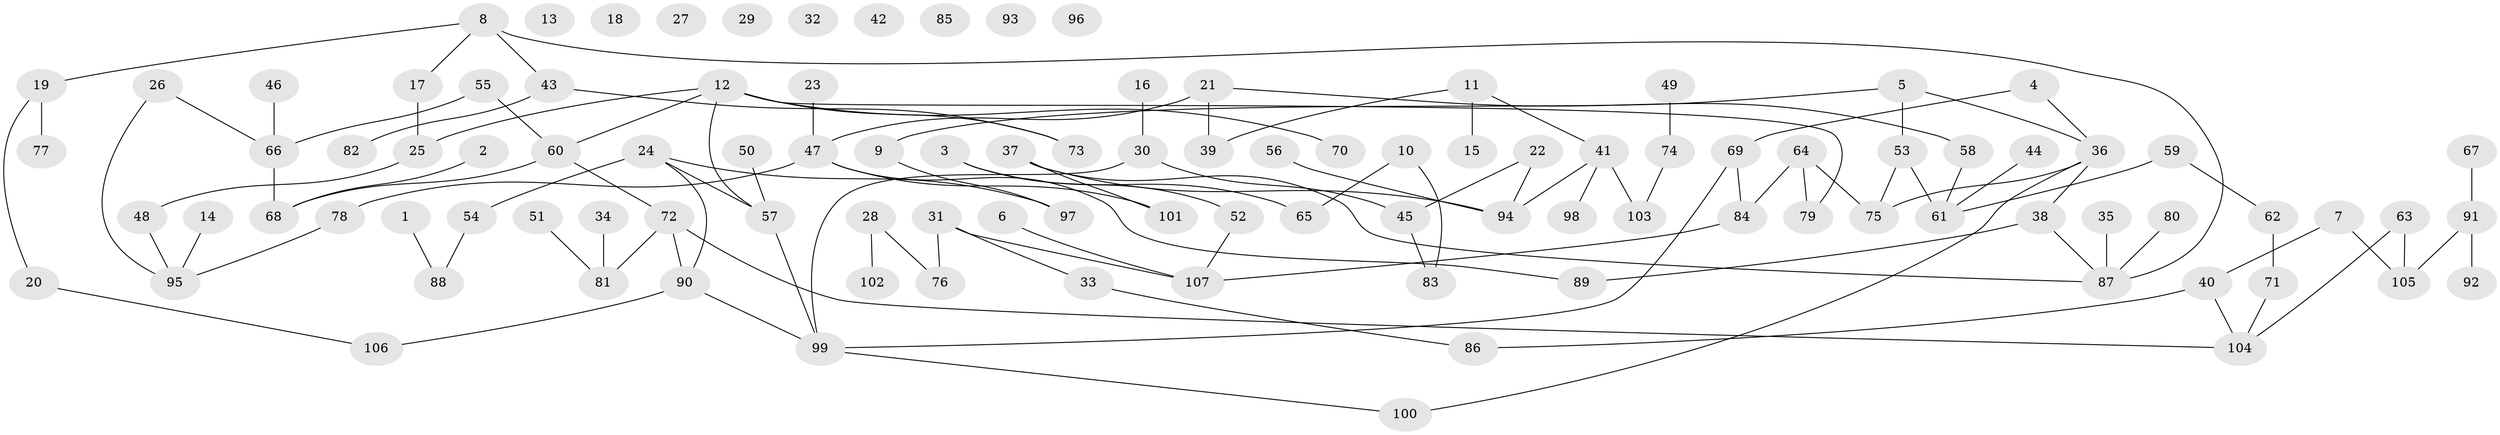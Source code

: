 // coarse degree distribution, {1: 0.22972972972972974, 2: 0.3108108108108108, 3: 0.13513513513513514, 5: 0.06756756756756757, 6: 0.08108108108108109, 0: 0.12162162162162163, 4: 0.05405405405405406}
// Generated by graph-tools (version 1.1) at 2025/23/03/03/25 07:23:28]
// undirected, 107 vertices, 118 edges
graph export_dot {
graph [start="1"]
  node [color=gray90,style=filled];
  1;
  2;
  3;
  4;
  5;
  6;
  7;
  8;
  9;
  10;
  11;
  12;
  13;
  14;
  15;
  16;
  17;
  18;
  19;
  20;
  21;
  22;
  23;
  24;
  25;
  26;
  27;
  28;
  29;
  30;
  31;
  32;
  33;
  34;
  35;
  36;
  37;
  38;
  39;
  40;
  41;
  42;
  43;
  44;
  45;
  46;
  47;
  48;
  49;
  50;
  51;
  52;
  53;
  54;
  55;
  56;
  57;
  58;
  59;
  60;
  61;
  62;
  63;
  64;
  65;
  66;
  67;
  68;
  69;
  70;
  71;
  72;
  73;
  74;
  75;
  76;
  77;
  78;
  79;
  80;
  81;
  82;
  83;
  84;
  85;
  86;
  87;
  88;
  89;
  90;
  91;
  92;
  93;
  94;
  95;
  96;
  97;
  98;
  99;
  100;
  101;
  102;
  103;
  104;
  105;
  106;
  107;
  1 -- 88;
  2 -- 68;
  3 -- 52;
  3 -- 65;
  4 -- 36;
  4 -- 69;
  5 -- 9;
  5 -- 36;
  5 -- 53;
  6 -- 107;
  7 -- 40;
  7 -- 105;
  8 -- 17;
  8 -- 19;
  8 -- 43;
  8 -- 87;
  9 -- 97;
  10 -- 65;
  10 -- 83;
  11 -- 15;
  11 -- 39;
  11 -- 41;
  12 -- 25;
  12 -- 57;
  12 -- 60;
  12 -- 70;
  12 -- 73;
  12 -- 79;
  14 -- 95;
  16 -- 30;
  17 -- 25;
  19 -- 20;
  19 -- 77;
  20 -- 106;
  21 -- 39;
  21 -- 47;
  21 -- 58;
  22 -- 45;
  22 -- 94;
  23 -- 47;
  24 -- 54;
  24 -- 57;
  24 -- 90;
  24 -- 97;
  25 -- 48;
  26 -- 66;
  26 -- 95;
  28 -- 76;
  28 -- 102;
  30 -- 45;
  30 -- 99;
  31 -- 33;
  31 -- 76;
  31 -- 107;
  33 -- 86;
  34 -- 81;
  35 -- 87;
  36 -- 38;
  36 -- 75;
  36 -- 100;
  37 -- 87;
  37 -- 94;
  37 -- 101;
  38 -- 87;
  38 -- 89;
  40 -- 86;
  40 -- 104;
  41 -- 94;
  41 -- 98;
  41 -- 103;
  43 -- 73;
  43 -- 82;
  44 -- 61;
  45 -- 83;
  46 -- 66;
  47 -- 78;
  47 -- 89;
  47 -- 101;
  48 -- 95;
  49 -- 74;
  50 -- 57;
  51 -- 81;
  52 -- 107;
  53 -- 61;
  53 -- 75;
  54 -- 88;
  55 -- 60;
  55 -- 66;
  56 -- 94;
  57 -- 99;
  58 -- 61;
  59 -- 61;
  59 -- 62;
  60 -- 68;
  60 -- 72;
  62 -- 71;
  63 -- 104;
  63 -- 105;
  64 -- 75;
  64 -- 79;
  64 -- 84;
  66 -- 68;
  67 -- 91;
  69 -- 84;
  69 -- 99;
  71 -- 104;
  72 -- 81;
  72 -- 90;
  72 -- 104;
  74 -- 103;
  78 -- 95;
  80 -- 87;
  84 -- 107;
  90 -- 99;
  90 -- 106;
  91 -- 92;
  91 -- 105;
  99 -- 100;
}
